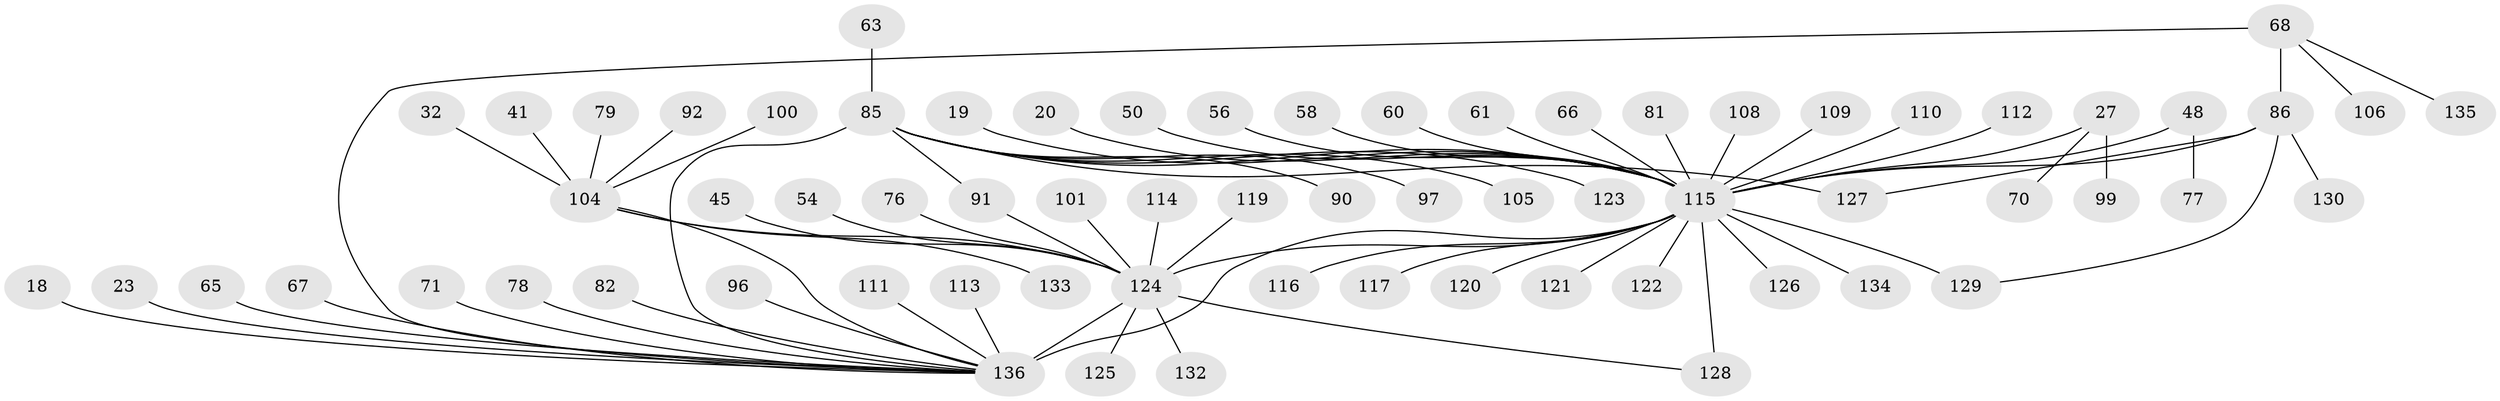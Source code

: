 // original degree distribution, {21: 0.007352941176470588, 20: 0.014705882352941176, 5: 0.04411764705882353, 8: 0.014705882352941176, 4: 0.07352941176470588, 7: 0.022058823529411766, 3: 0.1323529411764706, 14: 0.007352941176470588, 11: 0.007352941176470588, 2: 0.18382352941176472, 1: 0.49264705882352944}
// Generated by graph-tools (version 1.1) at 2025/50/03/04/25 21:50:29]
// undirected, 68 vertices, 75 edges
graph export_dot {
graph [start="1"]
  node [color=gray90,style=filled];
  18;
  19;
  20;
  23;
  27;
  32;
  41;
  45;
  48 [super="+42"];
  50;
  54;
  56;
  58;
  60;
  61;
  63;
  65;
  66;
  67;
  68 [super="+40+44"];
  70;
  71;
  76;
  77;
  78 [super="+57"];
  79;
  81;
  82 [super="+15+53"];
  85 [super="+69"];
  86 [super="+21+28+51+72"];
  90;
  91 [super="+59"];
  92;
  96;
  97;
  99;
  100;
  101;
  104 [super="+52+102+103+88"];
  105;
  106;
  108 [super="+87"];
  109;
  110 [super="+38"];
  111;
  112;
  113;
  114;
  115 [super="+4+84+29"];
  116;
  117 [super="+80+93"];
  119;
  120;
  121;
  122;
  123;
  124 [super="+94+98"];
  125;
  126;
  127;
  128;
  129;
  130;
  132;
  133;
  134;
  135;
  136 [super="+22+118+131"];
  18 -- 136;
  19 -- 115;
  20 -- 115;
  23 -- 136;
  27 -- 70;
  27 -- 99;
  27 -- 115 [weight=2];
  32 -- 104;
  41 -- 104;
  45 -- 124;
  48 -- 77;
  48 -- 115 [weight=5];
  50 -- 115;
  54 -- 124;
  56 -- 115;
  58 -- 115;
  60 -- 115;
  61 -- 115;
  63 -- 85;
  65 -- 136;
  66 -- 115;
  67 -- 136;
  68 -- 135;
  68 -- 86;
  68 -- 106;
  68 -- 136 [weight=2];
  71 -- 136;
  76 -- 124;
  78 -- 136;
  79 -- 104;
  81 -- 115;
  82 -- 136;
  85 -- 90;
  85 -- 136 [weight=2];
  85 -- 97;
  85 -- 105;
  85 -- 91;
  85 -- 115 [weight=2];
  85 -- 123;
  85 -- 127;
  86 -- 115 [weight=2];
  86 -- 129;
  86 -- 130;
  86 -- 127;
  91 -- 124;
  92 -- 104;
  96 -- 136;
  100 -- 104;
  101 -- 124;
  104 -- 136 [weight=3];
  104 -- 133;
  104 -- 124 [weight=3];
  108 -- 115;
  109 -- 115;
  110 -- 115;
  111 -- 136;
  112 -- 115;
  113 -- 136;
  114 -- 124;
  115 -- 129 [weight=3];
  115 -- 128 [weight=2];
  115 -- 126;
  115 -- 134;
  115 -- 122;
  115 -- 116;
  115 -- 120;
  115 -- 121;
  115 -- 124 [weight=5];
  115 -- 117;
  115 -- 136 [weight=15];
  119 -- 124;
  124 -- 132;
  124 -- 128;
  124 -- 125;
  124 -- 136 [weight=2];
}
